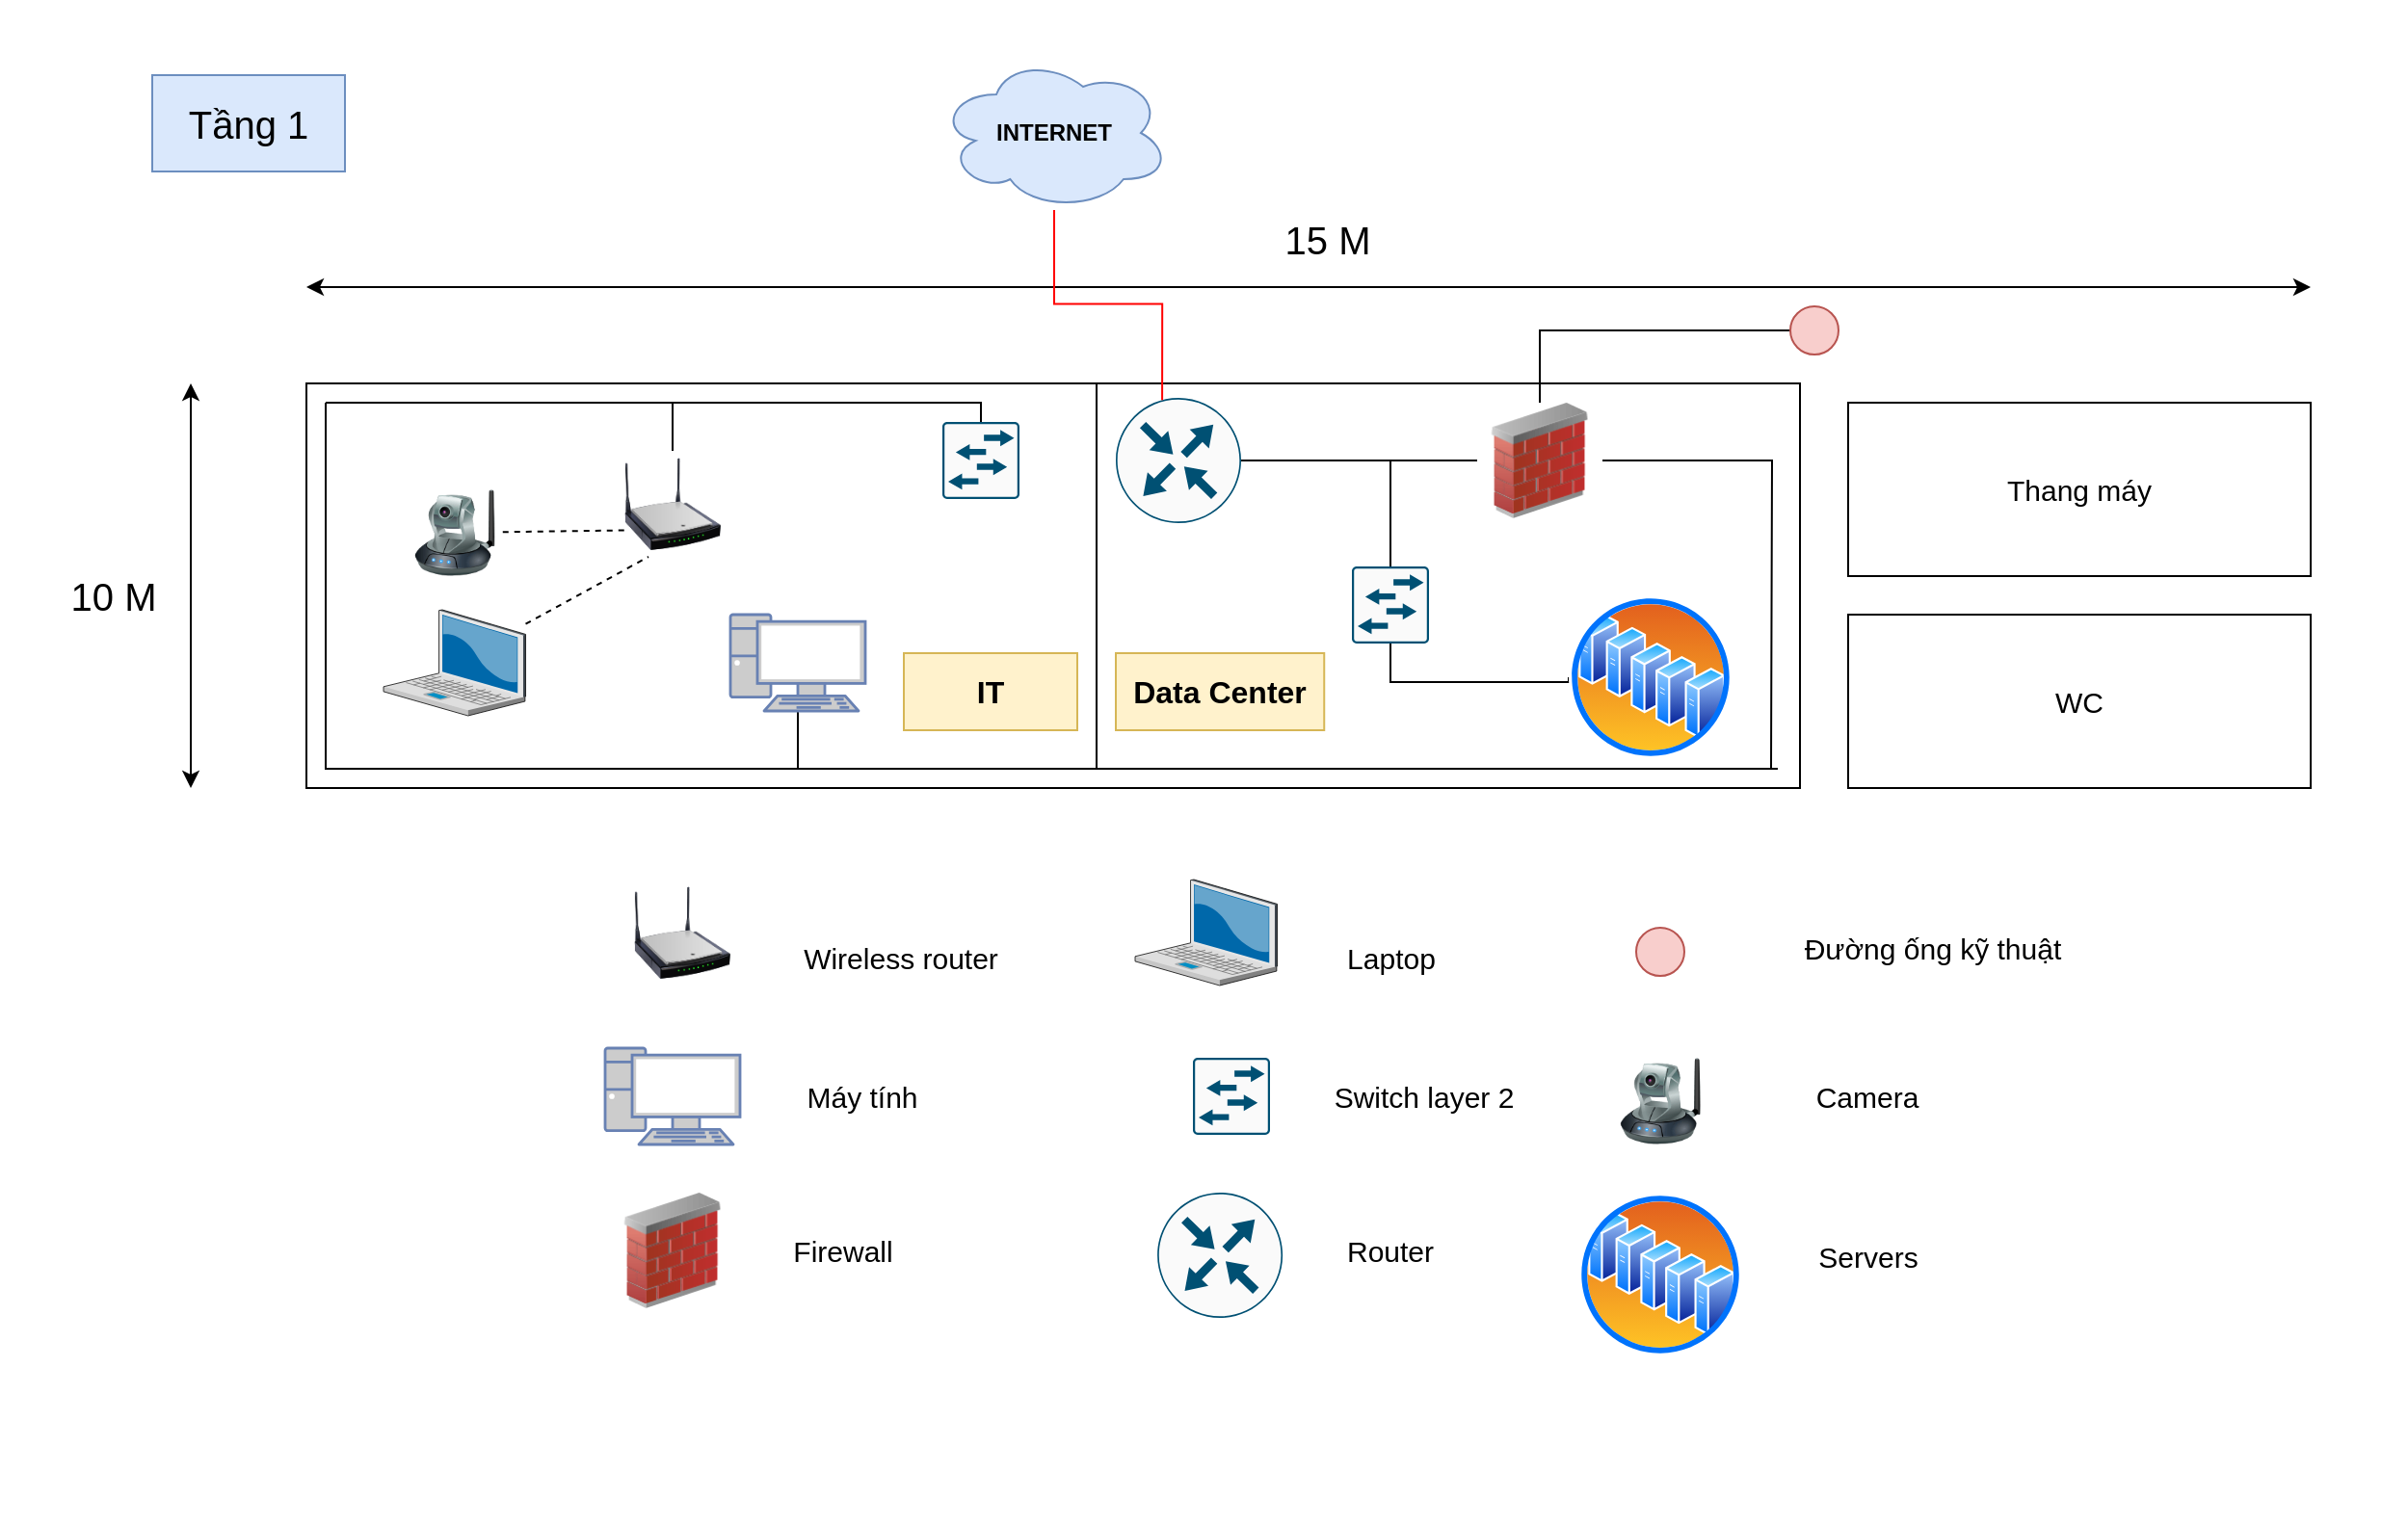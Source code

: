 <mxfile version="22.1.3" type="device">
  <diagram name="Trang-1" id="pPHw5bo-YjagF7NnJY1_">
    <mxGraphModel dx="636" dy="1497" grid="1" gridSize="10" guides="1" tooltips="1" connect="1" arrows="1" fold="1" page="1" pageScale="1" pageWidth="827" pageHeight="1169" math="0" shadow="0">
      <root>
        <mxCell id="0" />
        <mxCell id="1" parent="0" />
        <mxCell id="hLbu3QlfQWP0Bb9gRY2X-2" value="" style="rounded=0;whiteSpace=wrap;html=1;" parent="1" vertex="1">
          <mxGeometry x="1040" y="200" width="240" height="90" as="geometry" />
        </mxCell>
        <mxCell id="hLbu3QlfQWP0Bb9gRY2X-3" value="" style="rounded=0;whiteSpace=wrap;html=1;" parent="1" vertex="1">
          <mxGeometry x="1040" y="310" width="240" height="90" as="geometry" />
        </mxCell>
        <mxCell id="hLbu3QlfQWP0Bb9gRY2X-4" value="" style="endArrow=classic;startArrow=classic;html=1;rounded=0;" parent="1" edge="1">
          <mxGeometry width="50" height="50" relative="1" as="geometry">
            <mxPoint x="240" y="140" as="sourcePoint" />
            <mxPoint x="1280" y="140" as="targetPoint" />
          </mxGeometry>
        </mxCell>
        <mxCell id="hLbu3QlfQWP0Bb9gRY2X-5" value="" style="endArrow=classic;startArrow=classic;html=1;rounded=0;" parent="1" edge="1">
          <mxGeometry width="50" height="50" relative="1" as="geometry">
            <mxPoint x="180" y="400" as="sourcePoint" />
            <mxPoint x="180" y="190" as="targetPoint" />
          </mxGeometry>
        </mxCell>
        <mxCell id="hLbu3QlfQWP0Bb9gRY2X-6" value="&lt;font style=&quot;font-size: 20px;&quot;&gt;15 M&lt;/font&gt;" style="text;html=1;strokeColor=none;fillColor=none;align=center;verticalAlign=middle;whiteSpace=wrap;rounded=0;" parent="1" vertex="1">
          <mxGeometry x="740" y="100" width="60" height="30" as="geometry" />
        </mxCell>
        <mxCell id="hLbu3QlfQWP0Bb9gRY2X-7" value="&lt;font style=&quot;font-size: 20px;&quot;&gt;10 M&lt;/font&gt;" style="text;html=1;strokeColor=none;fillColor=none;align=center;verticalAlign=middle;whiteSpace=wrap;rounded=0;rotation=0;" parent="1" vertex="1">
          <mxGeometry x="110" y="285" width="60" height="30" as="geometry" />
        </mxCell>
        <mxCell id="hLbu3QlfQWP0Bb9gRY2X-8" value="&lt;font style=&quot;font-size: 15px;&quot;&gt;Phòng quay video&lt;/font&gt;" style="text;html=1;strokeColor=none;fillColor=none;align=center;verticalAlign=middle;whiteSpace=wrap;rounded=0;" parent="1" vertex="1">
          <mxGeometry x="195" y="200" width="270" height="30" as="geometry" />
        </mxCell>
        <mxCell id="hLbu3QlfQWP0Bb9gRY2X-10" value="&lt;font style=&quot;font-size: 15px;&quot;&gt;Thang máy&lt;/font&gt;" style="text;html=1;strokeColor=none;fillColor=none;align=center;verticalAlign=middle;whiteSpace=wrap;rounded=0;" parent="1" vertex="1">
          <mxGeometry x="1060" y="230" width="200" height="30" as="geometry" />
        </mxCell>
        <mxCell id="hLbu3QlfQWP0Bb9gRY2X-11" value="&lt;font style=&quot;font-size: 15px;&quot;&gt;WC&lt;/font&gt;" style="text;html=1;strokeColor=none;fillColor=none;align=center;verticalAlign=middle;whiteSpace=wrap;rounded=0;" parent="1" vertex="1">
          <mxGeometry x="1060" y="340" width="200" height="30" as="geometry" />
        </mxCell>
        <mxCell id="hLbu3QlfQWP0Bb9gRY2X-14" value="&lt;font style=&quot;font-size: 20px;&quot;&gt;Tầng 1&lt;/font&gt;" style="text;html=1;strokeColor=#6c8ebf;fillColor=#dae8fc;align=center;verticalAlign=middle;whiteSpace=wrap;rounded=0;" parent="1" vertex="1">
          <mxGeometry x="160" y="30" width="100" height="50" as="geometry" />
        </mxCell>
        <mxCell id="hLbu3QlfQWP0Bb9gRY2X-15" value="" style="endArrow=classic;startArrow=classic;html=1;rounded=0;strokeColor=#FFFFFF;" parent="1" edge="1">
          <mxGeometry width="50" height="50" relative="1" as="geometry">
            <mxPoint x="770" as="sourcePoint" />
            <mxPoint x="770" y="40" as="targetPoint" />
          </mxGeometry>
        </mxCell>
        <mxCell id="hLbu3QlfQWP0Bb9gRY2X-16" value="" style="endArrow=classic;startArrow=classic;html=1;rounded=0;strokeColor=#FFFFFF;" parent="1" edge="1">
          <mxGeometry width="50" height="50" relative="1" as="geometry">
            <mxPoint x="790" y="480" as="sourcePoint" />
            <mxPoint x="790" y="520" as="targetPoint" />
          </mxGeometry>
        </mxCell>
        <mxCell id="hLbu3QlfQWP0Bb9gRY2X-17" value="" style="endArrow=classic;startArrow=classic;html=1;rounded=0;strokeColor=#FFFFFF;" parent="1" edge="1">
          <mxGeometry width="50" height="50" relative="1" as="geometry">
            <mxPoint x="90" y="330" as="sourcePoint" />
            <mxPoint x="120" y="330" as="targetPoint" />
          </mxGeometry>
        </mxCell>
        <mxCell id="hLbu3QlfQWP0Bb9gRY2X-18" value="" style="endArrow=classic;startArrow=classic;html=1;rounded=0;strokeColor=#FFFFFF;" parent="1" edge="1">
          <mxGeometry width="50" height="50" relative="1" as="geometry">
            <mxPoint x="1300" y="310" as="sourcePoint" />
            <mxPoint x="1320" y="310" as="targetPoint" />
          </mxGeometry>
        </mxCell>
        <mxCell id="cIawQBJBCyzUcV7PF4F9-18" value="" style="rounded=0;whiteSpace=wrap;html=1;" parent="1" vertex="1">
          <mxGeometry x="240" y="190" width="775" height="210" as="geometry" />
        </mxCell>
        <mxCell id="cIawQBJBCyzUcV7PF4F9-31" style="rounded=0;orthogonalLoop=1;jettySize=auto;html=1;entryX=0.25;entryY=1;entryDx=0;entryDy=0;endArrow=none;endFill=0;dashed=1;strokeWidth=1;" parent="1" source="cIawQBJBCyzUcV7PF4F9-21" target="cIawQBJBCyzUcV7PF4F9-26" edge="1">
          <mxGeometry relative="1" as="geometry" />
        </mxCell>
        <mxCell id="cIawQBJBCyzUcV7PF4F9-21" value="" style="verticalLabelPosition=bottom;sketch=0;aspect=fixed;html=1;verticalAlign=top;strokeColor=none;align=center;outlineConnect=0;shape=mxgraph.citrix.laptop_2;" parent="1" vertex="1">
          <mxGeometry x="280" y="307.5" width="73.76" height="55" as="geometry" />
        </mxCell>
        <mxCell id="Lshlf3ugooddYHqgElno-3" style="edgeStyle=orthogonalEdgeStyle;rounded=0;orthogonalLoop=1;jettySize=auto;html=1;endArrow=none;endFill=0;" parent="1" source="cIawQBJBCyzUcV7PF4F9-22" edge="1">
          <mxGeometry relative="1" as="geometry">
            <mxPoint x="495" y="390" as="targetPoint" />
          </mxGeometry>
        </mxCell>
        <mxCell id="cIawQBJBCyzUcV7PF4F9-22" value="" style="fontColor=#0066CC;verticalAlign=top;verticalLabelPosition=bottom;labelPosition=center;align=center;html=1;outlineConnect=0;fillColor=#CCCCCC;strokeColor=#6881B3;gradientColor=none;gradientDirection=north;strokeWidth=2;shape=mxgraph.networks.pc;" parent="1" vertex="1">
          <mxGeometry x="460" y="310" width="70" height="50" as="geometry" />
        </mxCell>
        <mxCell id="Lshlf3ugooddYHqgElno-1" style="edgeStyle=orthogonalEdgeStyle;rounded=0;orthogonalLoop=1;jettySize=auto;html=1;endArrow=none;endFill=0;" parent="1" edge="1">
          <mxGeometry relative="1" as="geometry">
            <mxPoint x="980" y="390" as="targetPoint" />
            <Array as="points">
              <mxPoint x="250" y="200" />
              <mxPoint x="250" y="390" />
              <mxPoint x="1016" y="390" />
            </Array>
            <mxPoint x="1003.481" y="390.0" as="sourcePoint" />
          </mxGeometry>
        </mxCell>
        <mxCell id="SlgnQgIzCRDtR6L_MIDv-8" style="edgeStyle=orthogonalEdgeStyle;rounded=0;orthogonalLoop=1;jettySize=auto;html=1;endArrow=none;endFill=0;" edge="1" parent="1" source="cIawQBJBCyzUcV7PF4F9-23">
          <mxGeometry relative="1" as="geometry">
            <mxPoint x="250" y="200" as="targetPoint" />
            <Array as="points">
              <mxPoint x="590" y="200" />
            </Array>
          </mxGeometry>
        </mxCell>
        <mxCell id="cIawQBJBCyzUcV7PF4F9-23" value="" style="sketch=0;points=[[0.015,0.015,0],[0.985,0.015,0],[0.985,0.985,0],[0.015,0.985,0],[0.25,0,0],[0.5,0,0],[0.75,0,0],[1,0.25,0],[1,0.5,0],[1,0.75,0],[0.75,1,0],[0.5,1,0],[0.25,1,0],[0,0.75,0],[0,0.5,0],[0,0.25,0]];verticalLabelPosition=bottom;html=1;verticalAlign=top;aspect=fixed;align=center;pointerEvents=1;shape=mxgraph.cisco19.rect;prIcon=l2_switch;fillColor=#FAFAFA;strokeColor=#005073;" parent="1" vertex="1">
          <mxGeometry x="570" y="210" width="40" height="40" as="geometry" />
        </mxCell>
        <mxCell id="Lshlf3ugooddYHqgElno-2" style="edgeStyle=orthogonalEdgeStyle;rounded=0;orthogonalLoop=1;jettySize=auto;html=1;endArrow=none;endFill=0;" parent="1" source="cIawQBJBCyzUcV7PF4F9-26" edge="1">
          <mxGeometry relative="1" as="geometry">
            <mxPoint x="430" y="200" as="targetPoint" />
          </mxGeometry>
        </mxCell>
        <mxCell id="cIawQBJBCyzUcV7PF4F9-26" value="" style="image;html=1;image=img/lib/clip_art/networking/Wireless_Router_N_128x128.png" parent="1" vertex="1">
          <mxGeometry x="405" y="225" width="50" height="55" as="geometry" />
        </mxCell>
        <mxCell id="SlgnQgIzCRDtR6L_MIDv-1" style="edgeStyle=orthogonalEdgeStyle;rounded=0;orthogonalLoop=1;jettySize=auto;html=1;endArrow=none;endFill=0;" edge="1" parent="1" source="cIawQBJBCyzUcV7PF4F9-35" target="DrewuXuYXTR60I6PQuaO-9">
          <mxGeometry relative="1" as="geometry" />
        </mxCell>
        <mxCell id="cIawQBJBCyzUcV7PF4F9-35" value="" style="ellipse;whiteSpace=wrap;html=1;aspect=fixed;fillColor=#f8cecc;strokeColor=#b85450;" parent="1" vertex="1">
          <mxGeometry x="1010" y="150" width="25" height="25" as="geometry" />
        </mxCell>
        <mxCell id="cIawQBJBCyzUcV7PF4F9-42" value="" style="image;html=1;image=img/lib/clip_art/networking/Wireless_Router_N_128x128.png" parent="1" vertex="1">
          <mxGeometry x="410" y="447.5" width="50" height="55" as="geometry" />
        </mxCell>
        <mxCell id="cIawQBJBCyzUcV7PF4F9-43" value="&lt;span style=&quot;font-size: 15px;&quot;&gt;Wireless router&lt;/span&gt;" style="text;html=1;strokeColor=none;fillColor=none;align=center;verticalAlign=middle;whiteSpace=wrap;rounded=0;" parent="1" vertex="1">
          <mxGeometry x="477" y="472.5" width="143" height="30" as="geometry" />
        </mxCell>
        <mxCell id="cIawQBJBCyzUcV7PF4F9-44" value="" style="fontColor=#0066CC;verticalAlign=top;verticalLabelPosition=bottom;labelPosition=center;align=center;html=1;outlineConnect=0;fillColor=#CCCCCC;strokeColor=#6881B3;gradientColor=none;gradientDirection=north;strokeWidth=2;shape=mxgraph.networks.pc;" parent="1" vertex="1">
          <mxGeometry x="395" y="535" width="70" height="50" as="geometry" />
        </mxCell>
        <mxCell id="cIawQBJBCyzUcV7PF4F9-45" value="&lt;span style=&quot;font-size: 15px;&quot;&gt;Máy tính&lt;/span&gt;" style="text;html=1;strokeColor=none;fillColor=none;align=center;verticalAlign=middle;whiteSpace=wrap;rounded=0;" parent="1" vertex="1">
          <mxGeometry x="477" y="545" width="103" height="30" as="geometry" />
        </mxCell>
        <mxCell id="cIawQBJBCyzUcV7PF4F9-46" value="" style="verticalLabelPosition=bottom;sketch=0;aspect=fixed;html=1;verticalAlign=top;strokeColor=none;align=center;outlineConnect=0;shape=mxgraph.citrix.laptop_2;" parent="1" vertex="1">
          <mxGeometry x="670" y="447.5" width="73.76" height="55" as="geometry" />
        </mxCell>
        <mxCell id="cIawQBJBCyzUcV7PF4F9-47" value="&lt;span style=&quot;font-size: 15px;&quot;&gt;Laptop&lt;/span&gt;" style="text;html=1;strokeColor=none;fillColor=none;align=center;verticalAlign=middle;whiteSpace=wrap;rounded=0;" parent="1" vertex="1">
          <mxGeometry x="757.5" y="472.5" width="90" height="30" as="geometry" />
        </mxCell>
        <mxCell id="cIawQBJBCyzUcV7PF4F9-48" value="" style="sketch=0;points=[[0.015,0.015,0],[0.985,0.015,0],[0.985,0.985,0],[0.015,0.985,0],[0.25,0,0],[0.5,0,0],[0.75,0,0],[1,0.25,0],[1,0.5,0],[1,0.75,0],[0.75,1,0],[0.5,1,0],[0.25,1,0],[0,0.75,0],[0,0.5,0],[0,0.25,0]];verticalLabelPosition=bottom;html=1;verticalAlign=top;aspect=fixed;align=center;pointerEvents=1;shape=mxgraph.cisco19.rect;prIcon=l2_switch;fillColor=#FAFAFA;strokeColor=#005073;" parent="1" vertex="1">
          <mxGeometry x="700" y="540" width="40" height="40" as="geometry" />
        </mxCell>
        <mxCell id="cIawQBJBCyzUcV7PF4F9-49" value="&lt;span style=&quot;font-size: 15px;&quot;&gt;Switch layer 2&lt;/span&gt;" style="text;html=1;strokeColor=none;fillColor=none;align=center;verticalAlign=middle;whiteSpace=wrap;rounded=0;" parent="1" vertex="1">
          <mxGeometry x="770" y="545" width="100" height="30" as="geometry" />
        </mxCell>
        <mxCell id="cIawQBJBCyzUcV7PF4F9-55" value="" style="ellipse;whiteSpace=wrap;html=1;aspect=fixed;fillColor=#f8cecc;strokeColor=#b85450;" parent="1" vertex="1">
          <mxGeometry x="930" y="472.5" width="25" height="25" as="geometry" />
        </mxCell>
        <mxCell id="cIawQBJBCyzUcV7PF4F9-56" value="&lt;span style=&quot;font-size: 15px;&quot;&gt;Đường ống kỹ thuật&lt;/span&gt;" style="text;html=1;strokeColor=none;fillColor=none;align=center;verticalAlign=middle;whiteSpace=wrap;rounded=0;" parent="1" vertex="1">
          <mxGeometry x="1015" y="467.5" width="137.5" height="30" as="geometry" />
        </mxCell>
        <mxCell id="2V2SgEBOIssQ7s5CNbEn-3" style="rounded=0;orthogonalLoop=1;jettySize=auto;html=1;entryX=0;entryY=0.75;entryDx=0;entryDy=0;endArrow=none;endFill=0;dashed=1;" parent="1" source="2V2SgEBOIssQ7s5CNbEn-2" target="cIawQBJBCyzUcV7PF4F9-26" edge="1">
          <mxGeometry relative="1" as="geometry" />
        </mxCell>
        <mxCell id="2V2SgEBOIssQ7s5CNbEn-2" value="" style="image;html=1;image=img/lib/clip_art/networking/Ip_Camera_128x128.png" parent="1" vertex="1">
          <mxGeometry x="291.88" y="245" width="50" height="45" as="geometry" />
        </mxCell>
        <mxCell id="2V2SgEBOIssQ7s5CNbEn-5" value="" style="image;html=1;image=img/lib/clip_art/networking/Ip_Camera_128x128.png" parent="1" vertex="1">
          <mxGeometry x="917.5" y="540" width="50" height="45" as="geometry" />
        </mxCell>
        <mxCell id="2V2SgEBOIssQ7s5CNbEn-6" value="&lt;span style=&quot;font-size: 15px;&quot;&gt;Camera&lt;/span&gt;" style="text;html=1;strokeColor=none;fillColor=none;align=center;verticalAlign=middle;whiteSpace=wrap;rounded=0;" parent="1" vertex="1">
          <mxGeometry x="1020" y="545" width="60" height="30" as="geometry" />
        </mxCell>
        <mxCell id="DmzgsT5T-qE1tKC3L-aG-1" value="&lt;b&gt;&lt;font style=&quot;font-size: 16px;&quot;&gt;IT&lt;/font&gt;&lt;/b&gt;" style="text;html=1;strokeColor=#d6b656;fillColor=#fff2cc;align=center;verticalAlign=middle;whiteSpace=wrap;rounded=0;" parent="1" vertex="1">
          <mxGeometry x="550" y="330" width="90" height="40" as="geometry" />
        </mxCell>
        <mxCell id="DrewuXuYXTR60I6PQuaO-10" style="edgeStyle=orthogonalEdgeStyle;rounded=0;orthogonalLoop=1;jettySize=auto;html=1;endArrow=none;endFill=0;" parent="1" source="DrewuXuYXTR60I6PQuaO-2" target="DrewuXuYXTR60I6PQuaO-9" edge="1">
          <mxGeometry relative="1" as="geometry" />
        </mxCell>
        <mxCell id="DrewuXuYXTR60I6PQuaO-2" value="" style="sketch=0;points=[[0.5,0,0],[1,0.5,0],[0.5,1,0],[0,0.5,0],[0.145,0.145,0],[0.856,0.145,0],[0.855,0.856,0],[0.145,0.855,0]];verticalLabelPosition=bottom;html=1;verticalAlign=top;aspect=fixed;align=center;pointerEvents=1;shape=mxgraph.cisco19.rect;prIcon=router;fillColor=#FAFAFA;strokeColor=#005073;" parent="1" vertex="1">
          <mxGeometry x="660" y="197.5" width="65" height="65" as="geometry" />
        </mxCell>
        <mxCell id="SlgnQgIzCRDtR6L_MIDv-3" style="edgeStyle=orthogonalEdgeStyle;rounded=0;orthogonalLoop=1;jettySize=auto;html=1;endArrow=none;endFill=0;" edge="1" parent="1" source="DrewuXuYXTR60I6PQuaO-9">
          <mxGeometry relative="1" as="geometry">
            <mxPoint x="1000" y="390" as="targetPoint" />
          </mxGeometry>
        </mxCell>
        <mxCell id="DrewuXuYXTR60I6PQuaO-9" value="" style="image;html=1;image=img/lib/clip_art/networking/Firewall_02_128x128.png" parent="1" vertex="1">
          <mxGeometry x="847.5" y="200" width="65" height="60" as="geometry" />
        </mxCell>
        <mxCell id="DrewuXuYXTR60I6PQuaO-16" style="edgeStyle=orthogonalEdgeStyle;rounded=0;orthogonalLoop=1;jettySize=auto;html=1;entryX=0;entryY=0.5;entryDx=0;entryDy=0;endArrow=none;endFill=0;" parent="1" source="DrewuXuYXTR60I6PQuaO-12" target="DrewuXuYXTR60I6PQuaO-15" edge="1">
          <mxGeometry relative="1" as="geometry">
            <Array as="points">
              <mxPoint x="802" y="345" />
            </Array>
          </mxGeometry>
        </mxCell>
        <mxCell id="DrewuXuYXTR60I6PQuaO-12" value="" style="sketch=0;points=[[0.015,0.015,0],[0.985,0.015,0],[0.985,0.985,0],[0.015,0.985,0],[0.25,0,0],[0.5,0,0],[0.75,0,0],[1,0.25,0],[1,0.5,0],[1,0.75,0],[0.75,1,0],[0.5,1,0],[0.25,1,0],[0,0.75,0],[0,0.5,0],[0,0.25,0]];verticalLabelPosition=bottom;html=1;verticalAlign=top;aspect=fixed;align=center;pointerEvents=1;shape=mxgraph.cisco19.rect;prIcon=l2_switch;fillColor=#FAFAFA;strokeColor=#005073;" parent="1" vertex="1">
          <mxGeometry x="782.5" y="285" width="40" height="40" as="geometry" />
        </mxCell>
        <mxCell id="DrewuXuYXTR60I6PQuaO-13" style="edgeStyle=orthogonalEdgeStyle;rounded=0;orthogonalLoop=1;jettySize=auto;html=1;entryX=0.5;entryY=0;entryDx=0;entryDy=0;entryPerimeter=0;endArrow=none;endFill=0;exitX=0;exitY=0.5;exitDx=0;exitDy=0;" parent="1" source="DrewuXuYXTR60I6PQuaO-9" target="DrewuXuYXTR60I6PQuaO-12" edge="1">
          <mxGeometry relative="1" as="geometry" />
        </mxCell>
        <mxCell id="DrewuXuYXTR60I6PQuaO-15" value="" style="image;aspect=fixed;perimeter=ellipsePerimeter;html=1;align=center;shadow=0;dashed=0;spacingTop=3;image=img/lib/active_directory/server_farm.svg;" parent="1" vertex="1">
          <mxGeometry x="895" y="300" width="85" height="85" as="geometry" />
        </mxCell>
        <mxCell id="DrewuXuYXTR60I6PQuaO-17" value="" style="endArrow=none;html=1;rounded=0;" parent="1" edge="1">
          <mxGeometry width="50" height="50" relative="1" as="geometry">
            <mxPoint x="650" y="390" as="sourcePoint" />
            <mxPoint x="650" y="190" as="targetPoint" />
          </mxGeometry>
        </mxCell>
        <mxCell id="DrewuXuYXTR60I6PQuaO-18" value="&lt;b&gt;&lt;font style=&quot;font-size: 16px;&quot;&gt;Data Center&lt;/font&gt;&lt;/b&gt;" style="text;html=1;strokeColor=#d6b656;fillColor=#fff2cc;align=center;verticalAlign=middle;whiteSpace=wrap;rounded=0;" parent="1" vertex="1">
          <mxGeometry x="660" y="330" width="108.12" height="40" as="geometry" />
        </mxCell>
        <mxCell id="DrewuXuYXTR60I6PQuaO-19" value="&lt;b&gt;INTERNET&lt;/b&gt;" style="ellipse;shape=cloud;whiteSpace=wrap;html=1;fillColor=#dae8fc;strokeColor=#6c8ebf;" parent="1" vertex="1">
          <mxGeometry x="568" y="20" width="120" height="80" as="geometry" />
        </mxCell>
        <mxCell id="DrewuXuYXTR60I6PQuaO-20" style="edgeStyle=orthogonalEdgeStyle;rounded=0;orthogonalLoop=1;jettySize=auto;html=1;entryX=0.37;entryY=0.018;entryDx=0;entryDy=0;entryPerimeter=0;endArrow=none;endFill=0;strokeColor=#FF0000;" parent="1" source="DrewuXuYXTR60I6PQuaO-19" target="DrewuXuYXTR60I6PQuaO-2" edge="1">
          <mxGeometry relative="1" as="geometry" />
        </mxCell>
        <mxCell id="DrewuXuYXTR60I6PQuaO-21" value="" style="image;html=1;image=img/lib/clip_art/networking/Firewall_02_128x128.png" parent="1" vertex="1">
          <mxGeometry x="397.5" y="610" width="65" height="60" as="geometry" />
        </mxCell>
        <mxCell id="DrewuXuYXTR60I6PQuaO-22" value="" style="sketch=0;points=[[0.5,0,0],[1,0.5,0],[0.5,1,0],[0,0.5,0],[0.145,0.145,0],[0.856,0.145,0],[0.855,0.856,0],[0.145,0.855,0]];verticalLabelPosition=bottom;html=1;verticalAlign=top;aspect=fixed;align=center;pointerEvents=1;shape=mxgraph.cisco19.rect;prIcon=router;fillColor=#FAFAFA;strokeColor=#005073;" parent="1" vertex="1">
          <mxGeometry x="681.56" y="610" width="65" height="65" as="geometry" />
        </mxCell>
        <mxCell id="DrewuXuYXTR60I6PQuaO-23" value="" style="image;aspect=fixed;perimeter=ellipsePerimeter;html=1;align=center;shadow=0;dashed=0;spacingTop=3;image=img/lib/active_directory/server_farm.svg;" parent="1" vertex="1">
          <mxGeometry x="900" y="610" width="85" height="85" as="geometry" />
        </mxCell>
        <mxCell id="DrewuXuYXTR60I6PQuaO-25" value="&lt;span style=&quot;font-size: 15px;&quot;&gt;Firewall&lt;/span&gt;" style="text;html=1;strokeColor=none;fillColor=none;align=center;verticalAlign=middle;whiteSpace=wrap;rounded=0;" parent="1" vertex="1">
          <mxGeometry x="467" y="625" width="103" height="30" as="geometry" />
        </mxCell>
        <mxCell id="DrewuXuYXTR60I6PQuaO-27" value="&lt;span style=&quot;font-size: 15px;&quot;&gt;Router&lt;/span&gt;" style="text;html=1;strokeColor=none;fillColor=none;align=center;verticalAlign=middle;whiteSpace=wrap;rounded=0;" parent="1" vertex="1">
          <mxGeometry x="751" y="625" width="103" height="30" as="geometry" />
        </mxCell>
        <mxCell id="DrewuXuYXTR60I6PQuaO-28" value="&lt;span style=&quot;font-size: 15px;&quot;&gt;Servers&lt;/span&gt;" style="text;html=1;strokeColor=none;fillColor=none;align=center;verticalAlign=middle;whiteSpace=wrap;rounded=0;" parent="1" vertex="1">
          <mxGeometry x="998.5" y="627.5" width="103" height="30" as="geometry" />
        </mxCell>
        <mxCell id="DrewuXuYXTR60I6PQuaO-29" value="" style="endArrow=none;html=1;rounded=0;strokeColor=#FFFFFF;" parent="1" edge="1">
          <mxGeometry width="50" height="50" relative="1" as="geometry">
            <mxPoint x="660" y="780" as="sourcePoint" />
            <mxPoint x="720" y="750" as="targetPoint" />
          </mxGeometry>
        </mxCell>
      </root>
    </mxGraphModel>
  </diagram>
</mxfile>
